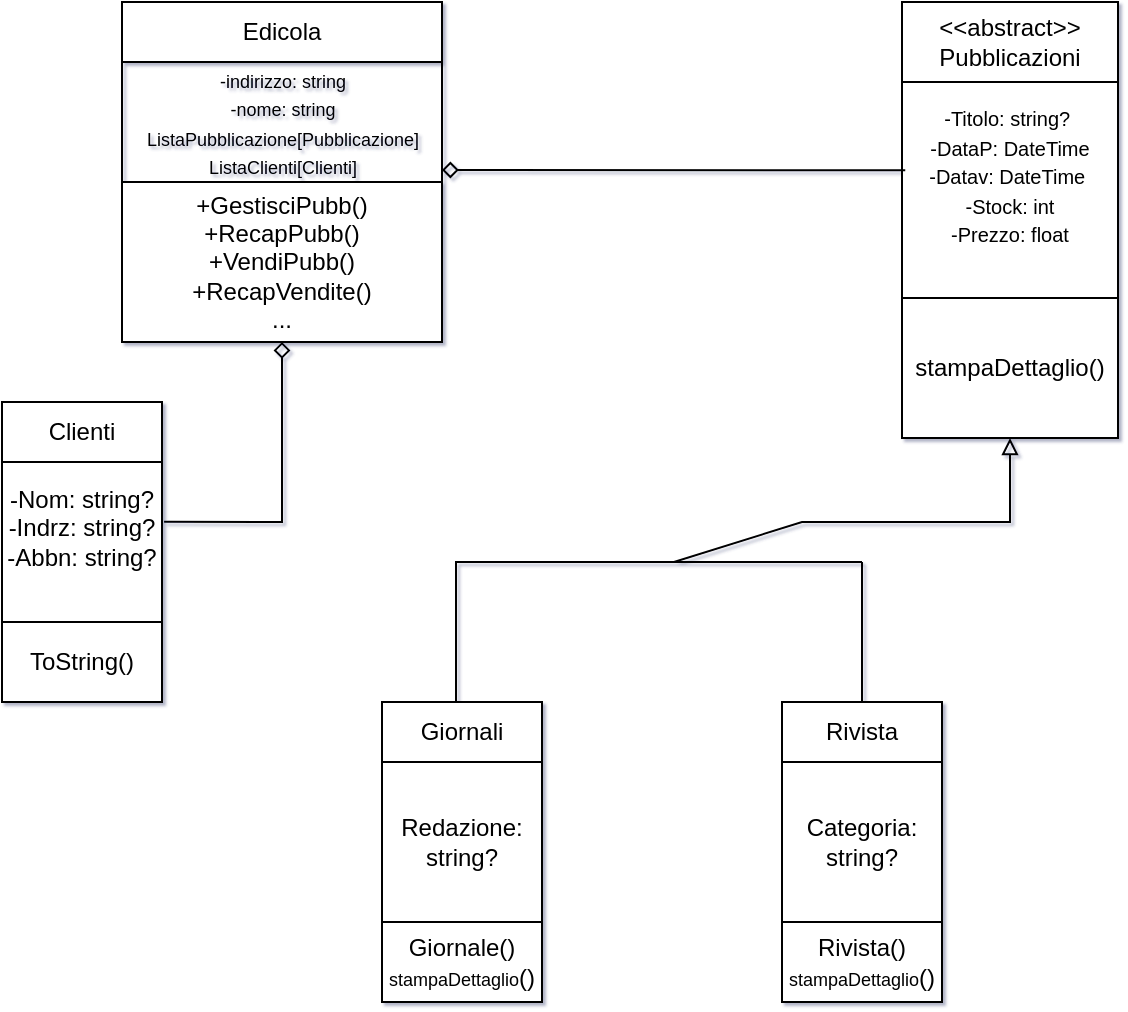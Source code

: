 <mxfile version="24.0.4" type="device">
  <diagram name="Pagina-1" id="_1ka9gLAW2A_RfAWx2Wy">
    <mxGraphModel dx="733" dy="443" grid="1" gridSize="10" guides="1" tooltips="1" connect="1" arrows="1" fold="1" page="1" pageScale="1" pageWidth="827" pageHeight="1169" background="none" math="0" shadow="1">
      <root>
        <mxCell id="0" />
        <mxCell id="1" parent="0" />
        <mxCell id="g4jYtJUM2AO4DZFY39SX-1" value="&lt;font style=&quot;font-size: 10px;&quot;&gt;-Titolo: string?&amp;nbsp;&lt;br&gt;-DataP: DateTime&lt;br&gt;-Datav: DateTime&amp;nbsp;&lt;br&gt;-Stock: int&lt;br&gt;-Prezzo: float&lt;br&gt;&lt;br&gt;&lt;/font&gt;" style="whiteSpace=wrap;html=1;aspect=fixed;shadow=0;" parent="1" vertex="1">
          <mxGeometry x="490" y="60" width="108" height="108" as="geometry" />
        </mxCell>
        <mxCell id="g4jYtJUM2AO4DZFY39SX-28" value="Categoria:&lt;br&gt;string?" style="whiteSpace=wrap;html=1;aspect=fixed;" parent="1" vertex="1">
          <mxGeometry x="430" y="400" width="80" height="80" as="geometry" />
        </mxCell>
        <mxCell id="g4jYtJUM2AO4DZFY39SX-29" value="Rivista" style="rounded=0;whiteSpace=wrap;html=1;" parent="1" vertex="1">
          <mxGeometry x="430" y="370" width="80" height="30" as="geometry" />
        </mxCell>
        <mxCell id="g4jYtJUM2AO4DZFY39SX-30" value="Rivista()&lt;br&gt;&lt;font style=&quot;font-size: 9px;&quot;&gt;stampaDettaglio&lt;/font&gt;()" style="rounded=0;whiteSpace=wrap;html=1;" parent="1" vertex="1">
          <mxGeometry x="430" y="480" width="80" height="40" as="geometry" />
        </mxCell>
        <mxCell id="g4jYtJUM2AO4DZFY39SX-31" value="Redazione: string?" style="whiteSpace=wrap;html=1;aspect=fixed;" parent="1" vertex="1">
          <mxGeometry x="230" y="400" width="80" height="80" as="geometry" />
        </mxCell>
        <mxCell id="g4jYtJUM2AO4DZFY39SX-32" value="Giornali" style="rounded=0;whiteSpace=wrap;html=1;" parent="1" vertex="1">
          <mxGeometry x="230" y="370" width="80" height="30" as="geometry" />
        </mxCell>
        <mxCell id="g4jYtJUM2AO4DZFY39SX-33" value="Giornale()&lt;br&gt;&lt;font style=&quot;font-size: 9px;&quot;&gt;stampaDettaglio&lt;/font&gt;()" style="rounded=0;whiteSpace=wrap;html=1;" parent="1" vertex="1">
          <mxGeometry x="230" y="480" width="80" height="40" as="geometry" />
        </mxCell>
        <mxCell id="g4jYtJUM2AO4DZFY39SX-34" value="stampaDettaglio()" style="rounded=0;whiteSpace=wrap;html=1;" parent="1" vertex="1">
          <mxGeometry x="490" y="168" width="108" height="70" as="geometry" />
        </mxCell>
        <mxCell id="g4jYtJUM2AO4DZFY39SX-37" value="" style="endArrow=block;html=1;rounded=0;endFill=0;entryX=0.5;entryY=1;entryDx=0;entryDy=0;" parent="1" target="g4jYtJUM2AO4DZFY39SX-34" edge="1">
          <mxGeometry width="50" height="50" relative="1" as="geometry">
            <mxPoint x="267" y="370" as="sourcePoint" />
            <mxPoint x="317" y="320" as="targetPoint" />
            <Array as="points">
              <mxPoint x="267" y="300" />
              <mxPoint x="376" y="300" />
              <mxPoint x="440" y="280" />
              <mxPoint x="544" y="280" />
            </Array>
          </mxGeometry>
        </mxCell>
        <mxCell id="g4jYtJUM2AO4DZFY39SX-38" value="" style="endArrow=none;html=1;rounded=0;entryX=0.5;entryY=0;entryDx=0;entryDy=0;" parent="1" target="g4jYtJUM2AO4DZFY39SX-29" edge="1">
          <mxGeometry width="50" height="50" relative="1" as="geometry">
            <mxPoint x="470" y="300" as="sourcePoint" />
            <mxPoint x="450" y="290" as="targetPoint" />
          </mxGeometry>
        </mxCell>
        <mxCell id="g4jYtJUM2AO4DZFY39SX-39" value="" style="endArrow=none;html=1;rounded=0;" parent="1" edge="1">
          <mxGeometry width="50" height="50" relative="1" as="geometry">
            <mxPoint x="370" y="300" as="sourcePoint" />
            <mxPoint x="470" y="300" as="targetPoint" />
          </mxGeometry>
        </mxCell>
        <mxCell id="g4jYtJUM2AO4DZFY39SX-40" value="-Nom: string?&lt;br&gt;-Indrz: string?&lt;br&gt;-Abbn: string?" style="whiteSpace=wrap;html=1;aspect=fixed;" parent="1" vertex="1">
          <mxGeometry x="40" y="250" width="80" height="80" as="geometry" />
        </mxCell>
        <mxCell id="g4jYtJUM2AO4DZFY39SX-41" value="Clienti" style="rounded=0;whiteSpace=wrap;html=1;" parent="1" vertex="1">
          <mxGeometry x="40" y="220" width="80" height="30" as="geometry" />
        </mxCell>
        <mxCell id="g4jYtJUM2AO4DZFY39SX-42" value="" style="rounded=0;whiteSpace=wrap;html=1;" parent="1" vertex="1">
          <mxGeometry x="40" y="330" width="80" height="40" as="geometry" />
        </mxCell>
        <mxCell id="g4jYtJUM2AO4DZFY39SX-43" value="-Nom: string?&lt;br&gt;-Indrz: string?&lt;br&gt;-Abbn: string?&lt;div&gt;&lt;br/&gt;&lt;/div&gt;" style="whiteSpace=wrap;html=1;aspect=fixed;" parent="1" vertex="1">
          <mxGeometry x="40" y="250" width="80" height="80" as="geometry" />
        </mxCell>
        <mxCell id="g4jYtJUM2AO4DZFY39SX-44" value="Clienti" style="rounded=0;whiteSpace=wrap;html=1;" parent="1" vertex="1">
          <mxGeometry x="40" y="220" width="80" height="30" as="geometry" />
        </mxCell>
        <mxCell id="g4jYtJUM2AO4DZFY39SX-45" value="ToString()" style="rounded=0;whiteSpace=wrap;html=1;" parent="1" vertex="1">
          <mxGeometry x="40" y="330" width="80" height="40" as="geometry" />
        </mxCell>
        <mxCell id="g4jYtJUM2AO4DZFY39SX-49" value="" style="swimlane;startSize=0;" parent="1" vertex="1">
          <mxGeometry x="100" y="50" width="160" height="65" as="geometry" />
        </mxCell>
        <mxCell id="g4jYtJUM2AO4DZFY39SX-50" value="&lt;font style=&quot;font-size: 9px;&quot;&gt;-indirizzo: string&lt;br&gt;-nome: string&lt;br&gt;L&lt;/font&gt;&lt;font style=&quot;font-size: 9px;&quot;&gt;&lt;font style=&quot;font-size: 9px;&quot;&gt;istaPubblicazione[Pubblicazione]&lt;br&gt;&lt;/font&gt;&lt;/font&gt;&lt;font style=&quot;font-size: 9px;&quot;&gt;ListaClienti[Clienti]&lt;/font&gt;" style="text;html=1;align=center;verticalAlign=middle;resizable=0;points=[];autosize=1;strokeColor=none;fillColor=none;" parent="g4jYtJUM2AO4DZFY39SX-49" vertex="1">
          <mxGeometry y="-5" width="160" height="70" as="geometry" />
        </mxCell>
        <mxCell id="g4jYtJUM2AO4DZFY39SX-35" value="&amp;lt;&amp;lt;abstract&amp;gt;&amp;gt;&lt;br&gt;Pubblicazioni" style="rounded=0;whiteSpace=wrap;html=1;" parent="1" vertex="1">
          <mxGeometry x="490" y="20" width="108" height="40" as="geometry" />
        </mxCell>
        <mxCell id="g4jYtJUM2AO4DZFY39SX-51" value="+GestisciPubb()&lt;br style=&quot;border-color: var(--border-color);&quot;&gt;+RecapPubb()&lt;br style=&quot;border-color: var(--border-color);&quot;&gt;+VendiPubb()&lt;br style=&quot;border-color: var(--border-color);&quot;&gt;+RecapVendite()&lt;br&gt;..." style="rounded=0;whiteSpace=wrap;html=1;" parent="1" vertex="1">
          <mxGeometry x="100" y="110" width="160" height="80" as="geometry" />
        </mxCell>
        <mxCell id="g4jYtJUM2AO4DZFY39SX-52" value="Edicola" style="rounded=0;whiteSpace=wrap;html=1;" parent="1" vertex="1">
          <mxGeometry x="100" y="20" width="160" height="30" as="geometry" />
        </mxCell>
        <mxCell id="g4jYtJUM2AO4DZFY39SX-53" value="" style="endArrow=diamond;html=1;rounded=0;exitX=0.015;exitY=0.409;exitDx=0;exitDy=0;exitPerimeter=0;endFill=0;" parent="1" source="g4jYtJUM2AO4DZFY39SX-1" edge="1">
          <mxGeometry width="50" height="50" relative="1" as="geometry">
            <mxPoint x="370" y="160" as="sourcePoint" />
            <mxPoint x="260" y="104" as="targetPoint" />
          </mxGeometry>
        </mxCell>
        <mxCell id="g4jYtJUM2AO4DZFY39SX-57" value="" style="endArrow=diamond;html=1;rounded=0;endFill=0;exitX=1.013;exitY=0.373;exitDx=0;exitDy=0;exitPerimeter=0;entryX=0.5;entryY=1;entryDx=0;entryDy=0;" parent="1" source="g4jYtJUM2AO4DZFY39SX-43" edge="1" target="g4jYtJUM2AO4DZFY39SX-51">
          <mxGeometry width="50" height="50" relative="1" as="geometry">
            <mxPoint x="130" y="280" as="sourcePoint" />
            <mxPoint x="180" y="200" as="targetPoint" />
            <Array as="points">
              <mxPoint x="180" y="280" />
            </Array>
          </mxGeometry>
        </mxCell>
      </root>
    </mxGraphModel>
  </diagram>
</mxfile>
